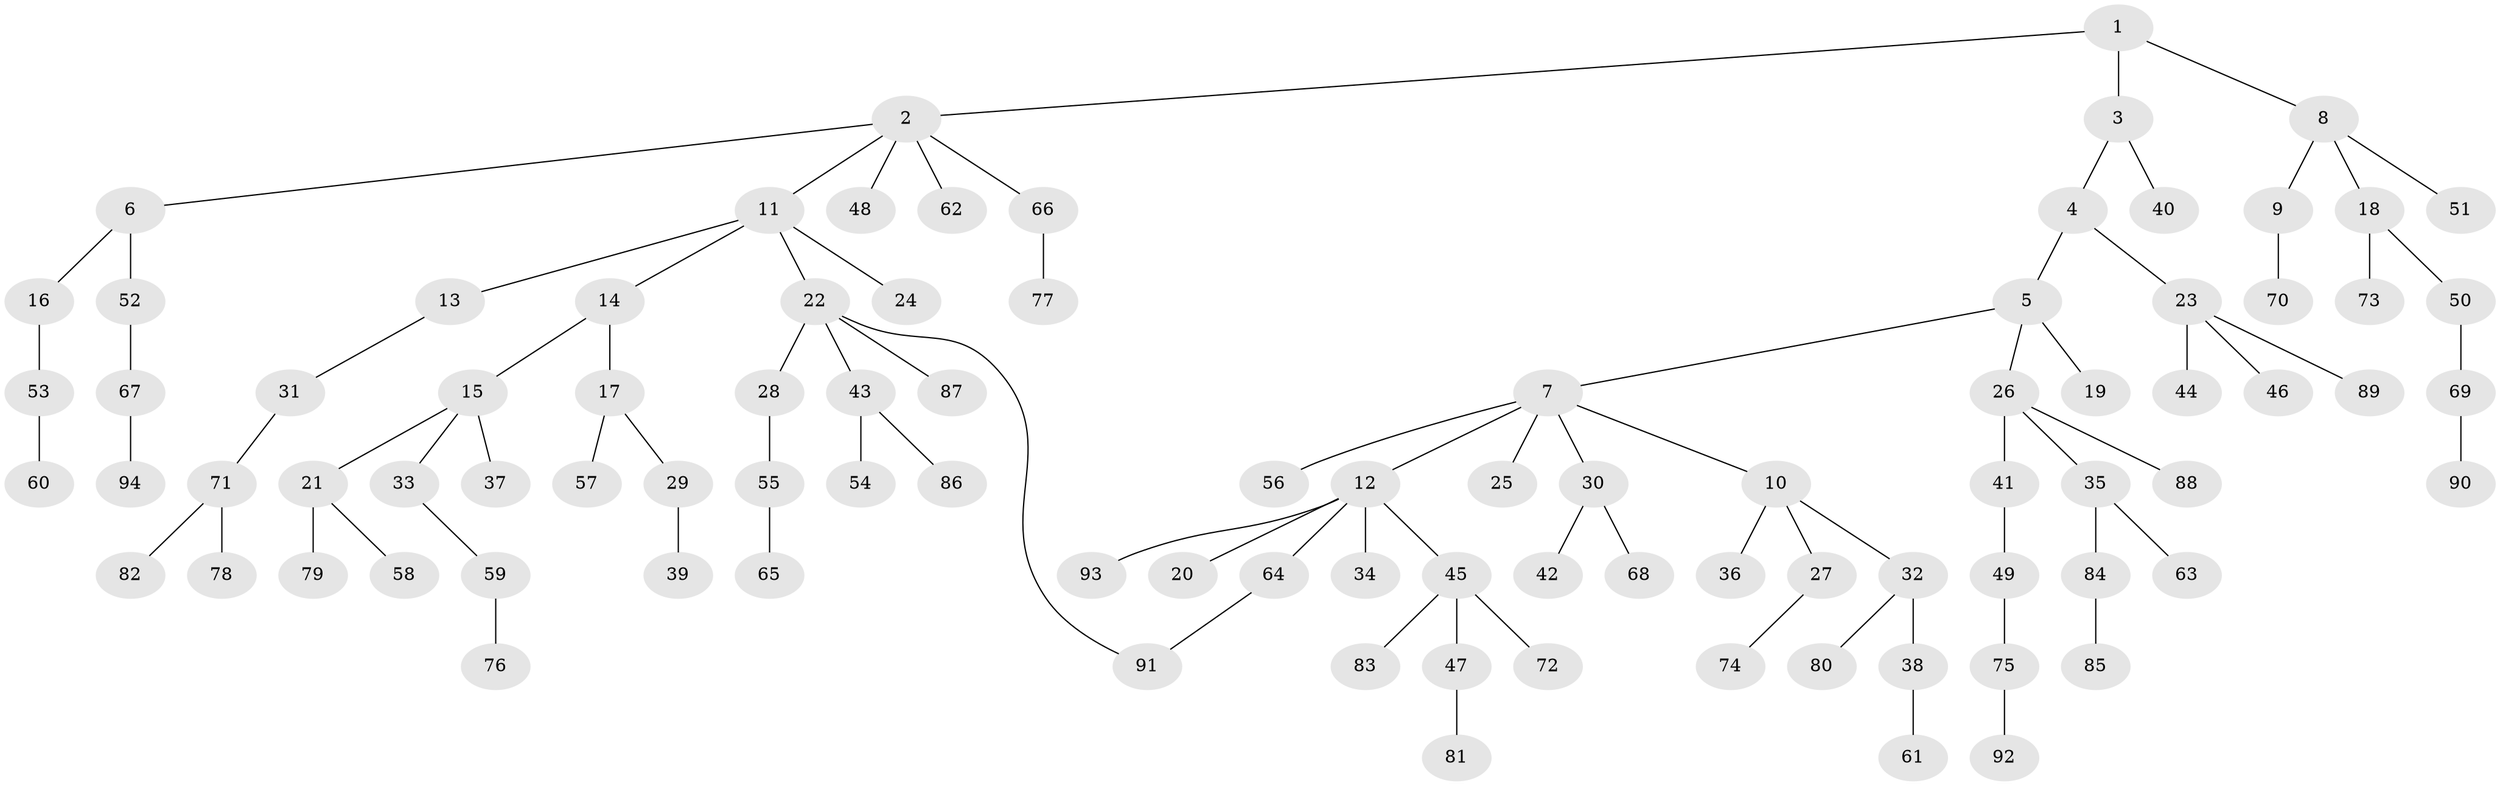 // coarse degree distribution, {3: 0.0967741935483871, 5: 0.06451612903225806, 4: 0.08064516129032258, 7: 0.016129032258064516, 1: 0.532258064516129, 2: 0.20967741935483872}
// Generated by graph-tools (version 1.1) at 2025/41/03/06/25 10:41:25]
// undirected, 94 vertices, 94 edges
graph export_dot {
graph [start="1"]
  node [color=gray90,style=filled];
  1;
  2;
  3;
  4;
  5;
  6;
  7;
  8;
  9;
  10;
  11;
  12;
  13;
  14;
  15;
  16;
  17;
  18;
  19;
  20;
  21;
  22;
  23;
  24;
  25;
  26;
  27;
  28;
  29;
  30;
  31;
  32;
  33;
  34;
  35;
  36;
  37;
  38;
  39;
  40;
  41;
  42;
  43;
  44;
  45;
  46;
  47;
  48;
  49;
  50;
  51;
  52;
  53;
  54;
  55;
  56;
  57;
  58;
  59;
  60;
  61;
  62;
  63;
  64;
  65;
  66;
  67;
  68;
  69;
  70;
  71;
  72;
  73;
  74;
  75;
  76;
  77;
  78;
  79;
  80;
  81;
  82;
  83;
  84;
  85;
  86;
  87;
  88;
  89;
  90;
  91;
  92;
  93;
  94;
  1 -- 2;
  1 -- 3;
  1 -- 8;
  2 -- 6;
  2 -- 11;
  2 -- 48;
  2 -- 62;
  2 -- 66;
  3 -- 4;
  3 -- 40;
  4 -- 5;
  4 -- 23;
  5 -- 7;
  5 -- 19;
  5 -- 26;
  6 -- 16;
  6 -- 52;
  7 -- 10;
  7 -- 12;
  7 -- 25;
  7 -- 30;
  7 -- 56;
  8 -- 9;
  8 -- 18;
  8 -- 51;
  9 -- 70;
  10 -- 27;
  10 -- 32;
  10 -- 36;
  11 -- 13;
  11 -- 14;
  11 -- 22;
  11 -- 24;
  12 -- 20;
  12 -- 34;
  12 -- 45;
  12 -- 64;
  12 -- 93;
  13 -- 31;
  14 -- 15;
  14 -- 17;
  15 -- 21;
  15 -- 33;
  15 -- 37;
  16 -- 53;
  17 -- 29;
  17 -- 57;
  18 -- 50;
  18 -- 73;
  21 -- 58;
  21 -- 79;
  22 -- 28;
  22 -- 43;
  22 -- 87;
  22 -- 91;
  23 -- 44;
  23 -- 46;
  23 -- 89;
  26 -- 35;
  26 -- 41;
  26 -- 88;
  27 -- 74;
  28 -- 55;
  29 -- 39;
  30 -- 42;
  30 -- 68;
  31 -- 71;
  32 -- 38;
  32 -- 80;
  33 -- 59;
  35 -- 63;
  35 -- 84;
  38 -- 61;
  41 -- 49;
  43 -- 54;
  43 -- 86;
  45 -- 47;
  45 -- 72;
  45 -- 83;
  47 -- 81;
  49 -- 75;
  50 -- 69;
  52 -- 67;
  53 -- 60;
  55 -- 65;
  59 -- 76;
  64 -- 91;
  66 -- 77;
  67 -- 94;
  69 -- 90;
  71 -- 78;
  71 -- 82;
  75 -- 92;
  84 -- 85;
}
